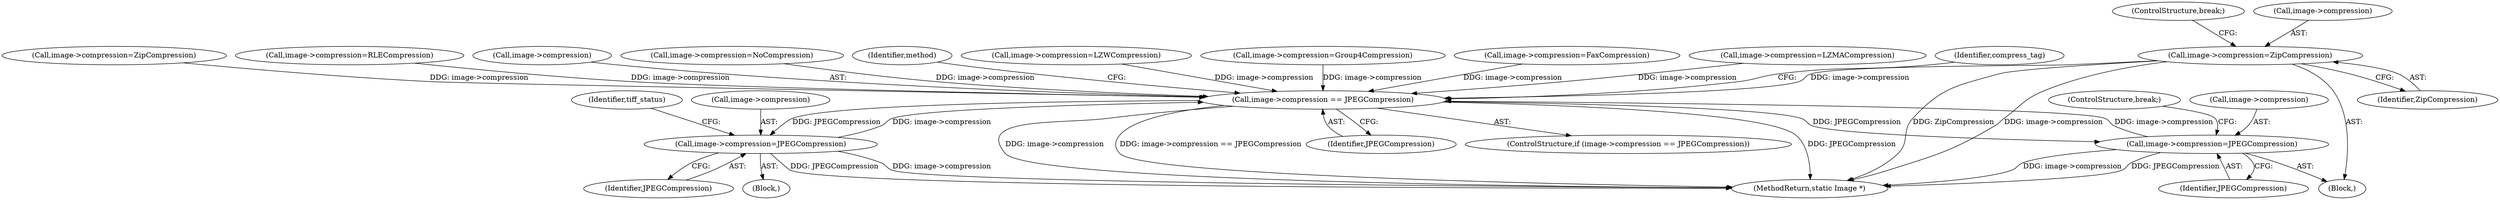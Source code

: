 digraph "0_ImageMagick_2bb6941a2d557f26a2f2049ade466e118eeaab91@pointer" {
"1001100" [label="(Call,image->compression=ZipCompression)"];
"1001659" [label="(Call,image->compression == JPEGCompression)"];
"1001025" [label="(Call,image->compression=JPEGCompression)"];
"1001072" [label="(Call,image->compression=JPEGCompression)"];
"1001659" [label="(Call,image->compression == JPEGCompression)"];
"1001086" [label="(Call,image->compression=LZWCompression)"];
"1001105" [label="(ControlStructure,break;)"];
"1003406" [label="(MethodReturn,static Image *)"];
"1001025" [label="(Call,image->compression=JPEGCompression)"];
"1001017" [label="(Call,image->compression=Group4Compression)"];
"1001010" [label="(Call,image->compression=FaxCompression)"];
"1001101" [label="(Call,image->compression)"];
"1001029" [label="(Identifier,JPEGCompression)"];
"1001076" [label="(Identifier,JPEGCompression)"];
"1001026" [label="(Call,image->compression)"];
"1001001" [label="(Block,)"];
"1001663" [label="(Identifier,JPEGCompression)"];
"1001079" [label="(Call,image->compression=LZMACompression)"];
"1001658" [label="(ControlStructure,if (image->compression == JPEGCompression))"];
"1001073" [label="(Call,image->compression)"];
"1001674" [label="(Identifier,compress_tag)"];
"1001100" [label="(Call,image->compression=ZipCompression)"];
"1001093" [label="(Call,image->compression=ZipCompression)"];
"1001024" [label="(Block,)"];
"1001107" [label="(Call,image->compression=RLECompression)"];
"1001660" [label="(Call,image->compression)"];
"1001072" [label="(Call,image->compression=JPEGCompression)"];
"1001003" [label="(Call,image->compression=NoCompression)"];
"1001077" [label="(ControlStructure,break;)"];
"1001665" [label="(Identifier,method)"];
"1001104" [label="(Identifier,ZipCompression)"];
"1001036" [label="(Identifier,tiff_status)"];
"1001100" -> "1001001"  [label="AST: "];
"1001100" -> "1001104"  [label="CFG: "];
"1001101" -> "1001100"  [label="AST: "];
"1001104" -> "1001100"  [label="AST: "];
"1001105" -> "1001100"  [label="CFG: "];
"1001100" -> "1003406"  [label="DDG: ZipCompression"];
"1001100" -> "1003406"  [label="DDG: image->compression"];
"1001100" -> "1001659"  [label="DDG: image->compression"];
"1001659" -> "1001658"  [label="AST: "];
"1001659" -> "1001663"  [label="CFG: "];
"1001660" -> "1001659"  [label="AST: "];
"1001663" -> "1001659"  [label="AST: "];
"1001665" -> "1001659"  [label="CFG: "];
"1001674" -> "1001659"  [label="CFG: "];
"1001659" -> "1003406"  [label="DDG: image->compression"];
"1001659" -> "1003406"  [label="DDG: image->compression == JPEGCompression"];
"1001659" -> "1003406"  [label="DDG: JPEGCompression"];
"1001659" -> "1001025"  [label="DDG: JPEGCompression"];
"1001659" -> "1001072"  [label="DDG: JPEGCompression"];
"1001025" -> "1001659"  [label="DDG: image->compression"];
"1001107" -> "1001659"  [label="DDG: image->compression"];
"1001017" -> "1001659"  [label="DDG: image->compression"];
"1001093" -> "1001659"  [label="DDG: image->compression"];
"1001010" -> "1001659"  [label="DDG: image->compression"];
"1001079" -> "1001659"  [label="DDG: image->compression"];
"1001086" -> "1001659"  [label="DDG: image->compression"];
"1001003" -> "1001659"  [label="DDG: image->compression"];
"1001072" -> "1001659"  [label="DDG: image->compression"];
"1001025" -> "1001024"  [label="AST: "];
"1001025" -> "1001029"  [label="CFG: "];
"1001026" -> "1001025"  [label="AST: "];
"1001029" -> "1001025"  [label="AST: "];
"1001036" -> "1001025"  [label="CFG: "];
"1001025" -> "1003406"  [label="DDG: image->compression"];
"1001025" -> "1003406"  [label="DDG: JPEGCompression"];
"1001072" -> "1001001"  [label="AST: "];
"1001072" -> "1001076"  [label="CFG: "];
"1001073" -> "1001072"  [label="AST: "];
"1001076" -> "1001072"  [label="AST: "];
"1001077" -> "1001072"  [label="CFG: "];
"1001072" -> "1003406"  [label="DDG: image->compression"];
"1001072" -> "1003406"  [label="DDG: JPEGCompression"];
}
